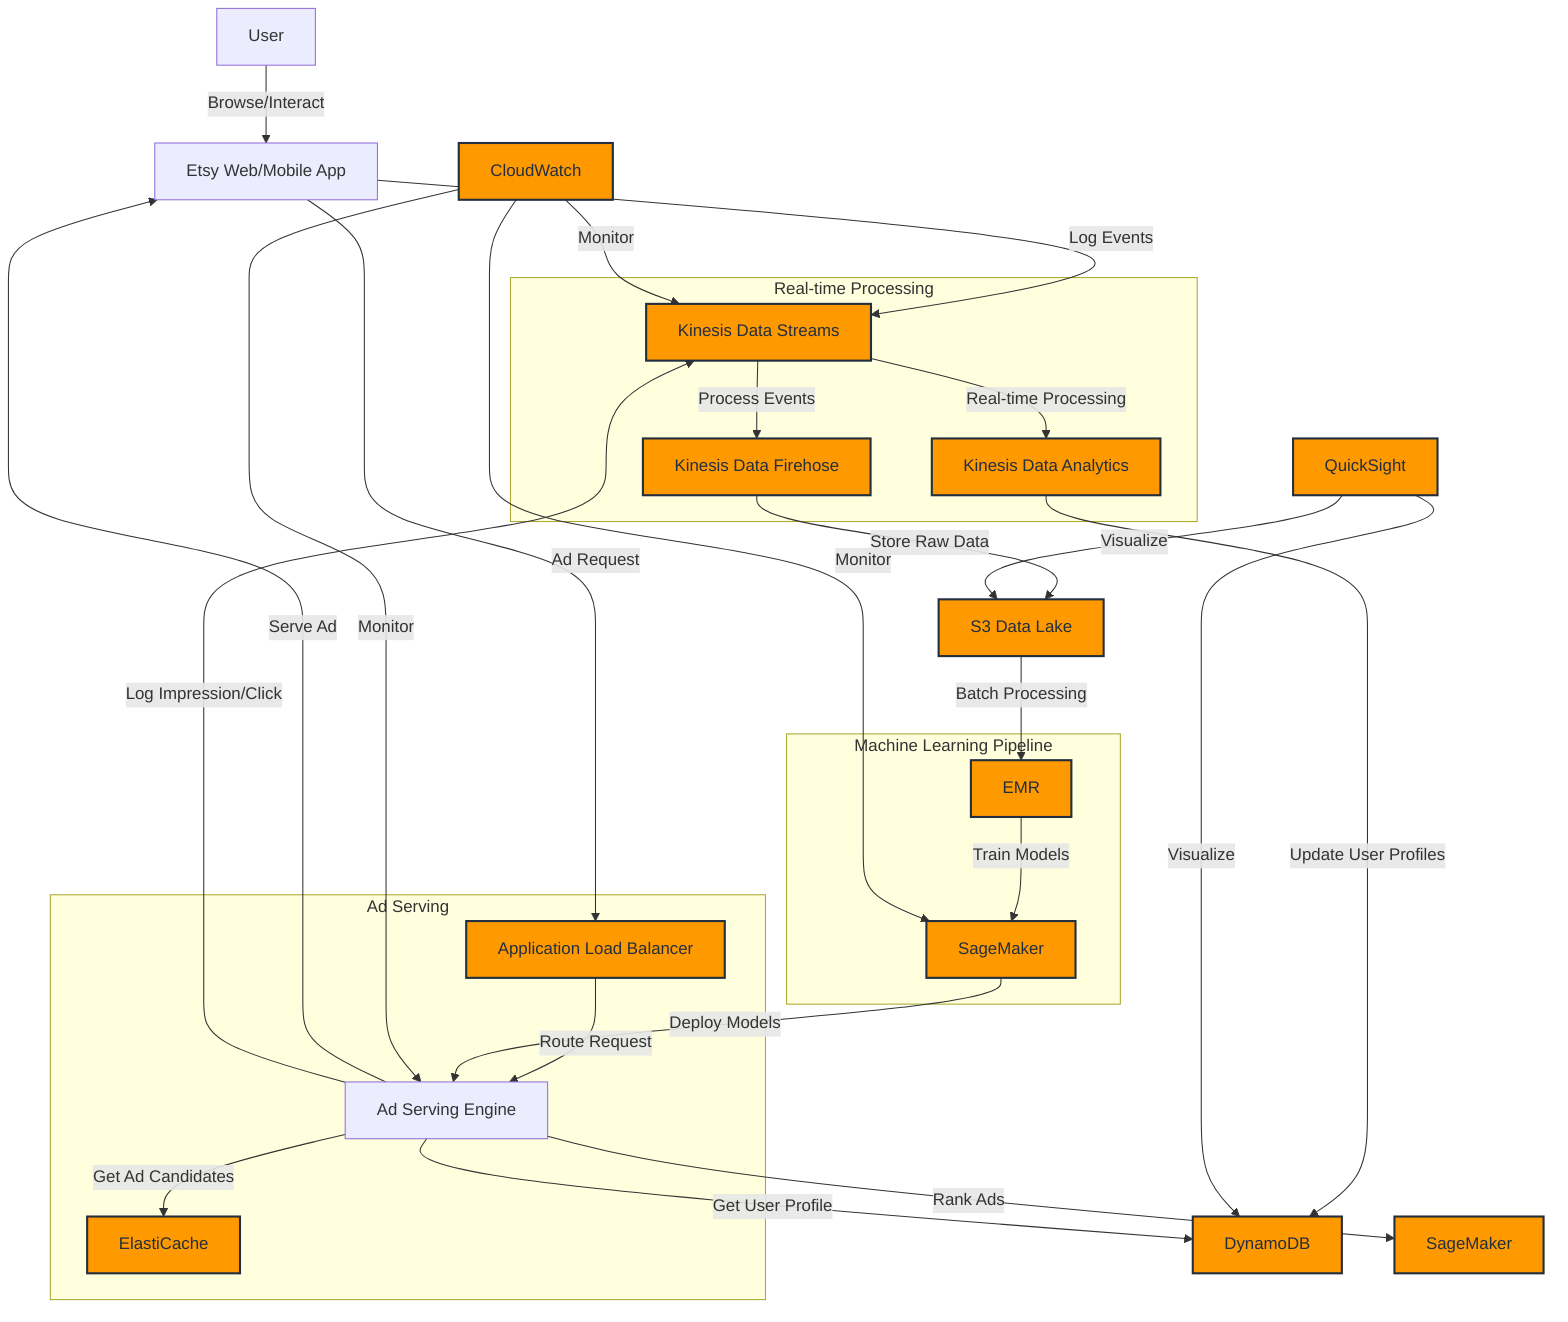 graph TD
    User[User] -->|Browse/Interact| WebApp[Etsy Web/Mobile App]
    WebApp -->|Log Events| kinesis:streams[Kinesis Data Streams]
    
    kinesis:streams -->|Process Events| kinesis:firehose[Kinesis Data Firehose]
    kinesis:streams -->|Real-time Processing| kinesis:analytics[Kinesis Data Analytics]
    
    kinesis:firehose -->|Store Raw Data| s3:datalake[S3 Data Lake]
    kinesis:analytics -->|Update User Profiles| dynamodb:profiles[DynamoDB]
    
    s3:datalake -->|Batch Processing| emr:cluster[EMR]
    emr:cluster -->|Train Models| sagemaker:training[SageMaker]
    
    WebApp -->|Ad Request| elb:adserver[Application Load Balancer]
    elb:adserver -->|Route Request| AdServer[Ad Serving Engine]
    
    AdServer -->|Get User Profile| dynamodb:profiles
    AdServer -->|Get Ad Candidates| elasticache:ads[ElastiCache]
    AdServer -->|Rank Ads| sagemaker:inference[SageMaker]
    
    sagemaker:training -->|Deploy Models| AdServer
    
    AdServer -->|Serve Ad| WebApp
    AdServer -->|Log Impression/Click| kinesis:streams
    
    cloudwatch:monitoring[CloudWatch] -->|Monitor| AdServer
    cloudwatch:monitoring -->|Monitor| kinesis:streams
    cloudwatch:monitoring -->|Monitor| sagemaker:training
    
    quicksight:analytics[QuickSight] -->|Visualize| s3:datalake
    quicksight:analytics -->|Visualize| dynamodb:profiles
    
    subgraph "Real-time Processing"
        kinesis:streams
        kinesis:firehose
        kinesis:analytics
    end
    
    subgraph "Machine Learning Pipeline"
        emr:cluster
        sagemaker:training
    end
    
    subgraph "Ad Serving"
        elb:adserver
        AdServer
        elasticache:ads
    end

    classDef aws fill:#FF9900,stroke:#232F3E,stroke-width:2px,color:#232F3E;
    class kinesis:streams,kinesis:firehose,kinesis:analytics,s3:datalake,dynamodb:profiles,emr:cluster,sagemaker:training,sagemaker:inference,elb:adserver,elasticache:ads,cloudwatch:monitoring,quicksight:analytics aws;